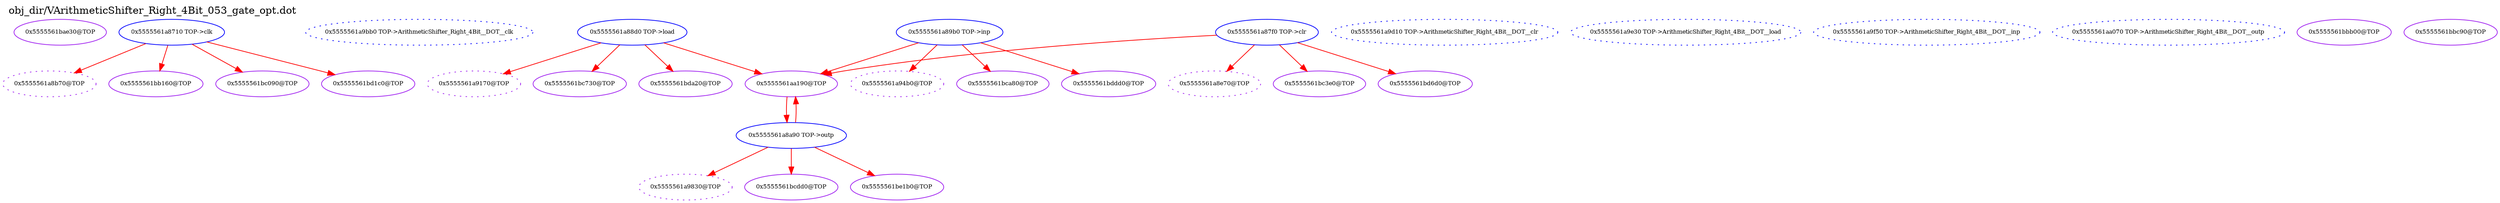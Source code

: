 digraph v3graph {
	graph	[label="obj_dir/VArithmeticShifter_Right_4Bit_053_gate_opt.dot",
		 labelloc=t, labeljust=l,
		 //size="7.5,10",
		 rankdir=TB];
	n0	[fontsize=8 label="0x5555561bae30@TOP", color=purple];
	n1	[fontsize=8 label="0x5555561a8b70@TOP", color=purple, style=dotted];
	n2	[fontsize=8 label="0x5555561a8710 TOP->clk", color=blue];
	n3	[fontsize=8 label="0x5555561a9bb0 TOP->ArithmeticShifter_Right_4Bit__DOT__clk", color=blue, style=dotted];
	n4	[fontsize=8 label="0x5555561a8e70@TOP", color=purple, style=dotted];
	n5	[fontsize=8 label="0x5555561a87f0 TOP->clr", color=blue];
	n6	[fontsize=8 label="0x5555561a9d10 TOP->ArithmeticShifter_Right_4Bit__DOT__clr", color=blue, style=dotted];
	n7	[fontsize=8 label="0x5555561a9170@TOP", color=purple, style=dotted];
	n8	[fontsize=8 label="0x5555561a88d0 TOP->load", color=blue];
	n9	[fontsize=8 label="0x5555561a9e30 TOP->ArithmeticShifter_Right_4Bit__DOT__load", color=blue, style=dotted];
	n10	[fontsize=8 label="0x5555561a94b0@TOP", color=purple, style=dotted];
	n11	[fontsize=8 label="0x5555561a89b0 TOP->inp", color=blue];
	n12	[fontsize=8 label="0x5555561a9f50 TOP->ArithmeticShifter_Right_4Bit__DOT__inp", color=blue, style=dotted];
	n13	[fontsize=8 label="0x5555561a9830@TOP", color=purple, style=dotted];
	n14	[fontsize=8 label="0x5555561a8a90 TOP->outp", color=blue];
	n15	[fontsize=8 label="0x5555561aa070 TOP->ArithmeticShifter_Right_4Bit__DOT__outp", color=blue, style=dotted];
	n16	[fontsize=8 label="0x5555561bb160@TOP", color=purple];
	n17	[fontsize=8 label="0x5555561aa190@TOP", color=purple];
	n18	[fontsize=8 label="0x5555561bbb00@TOP", color=purple];
	n19	[fontsize=8 label="0x5555561bbc90@TOP", color=purple];
	n20	[fontsize=8 label="0x5555561bc090@TOP", color=purple];
	n21	[fontsize=8 label="0x5555561bc3e0@TOP", color=purple];
	n22	[fontsize=8 label="0x5555561bc730@TOP", color=purple];
	n23	[fontsize=8 label="0x5555561bca80@TOP", color=purple];
	n24	[fontsize=8 label="0x5555561bcdd0@TOP", color=purple];
	n25	[fontsize=8 label="0x5555561bd1c0@TOP", color=purple];
	n26	[fontsize=8 label="0x5555561bd6d0@TOP", color=purple];
	n27	[fontsize=8 label="0x5555561bda20@TOP", color=purple];
	n28	[fontsize=8 label="0x5555561bddd0@TOP", color=purple];
	n29	[fontsize=8 label="0x5555561be1b0@TOP", color=purple];
	n2 -> n1 [fontsize=8 label="" weight=1 color=red];
	n2 -> n16 [fontsize=8 label="" weight=1 color=red];
	n2 -> n20 [fontsize=8 label="" weight=1 color=red];
	n2 -> n25 [fontsize=8 label="" weight=1 color=red];
	n5 -> n4 [fontsize=8 label="" weight=1 color=red];
	n5 -> n17 [fontsize=8 label="" weight=1 color=red];
	n5 -> n21 [fontsize=8 label="" weight=1 color=red];
	n5 -> n26 [fontsize=8 label="" weight=1 color=red];
	n8 -> n7 [fontsize=8 label="" weight=1 color=red];
	n8 -> n17 [fontsize=8 label="" weight=1 color=red];
	n8 -> n22 [fontsize=8 label="" weight=1 color=red];
	n8 -> n27 [fontsize=8 label="" weight=1 color=red];
	n11 -> n10 [fontsize=8 label="" weight=1 color=red];
	n11 -> n17 [fontsize=8 label="" weight=1 color=red];
	n11 -> n23 [fontsize=8 label="" weight=1 color=red];
	n11 -> n28 [fontsize=8 label="" weight=1 color=red];
	n14 -> n13 [fontsize=8 label="" weight=1 color=red];
	n14 -> n17 [fontsize=8 label="" weight=2 color=red];
	n14 -> n24 [fontsize=8 label="" weight=1 color=red];
	n14 -> n29 [fontsize=8 label="" weight=1 color=red];
	n17 -> n14 [fontsize=8 label="" weight=1 color=red];
}
